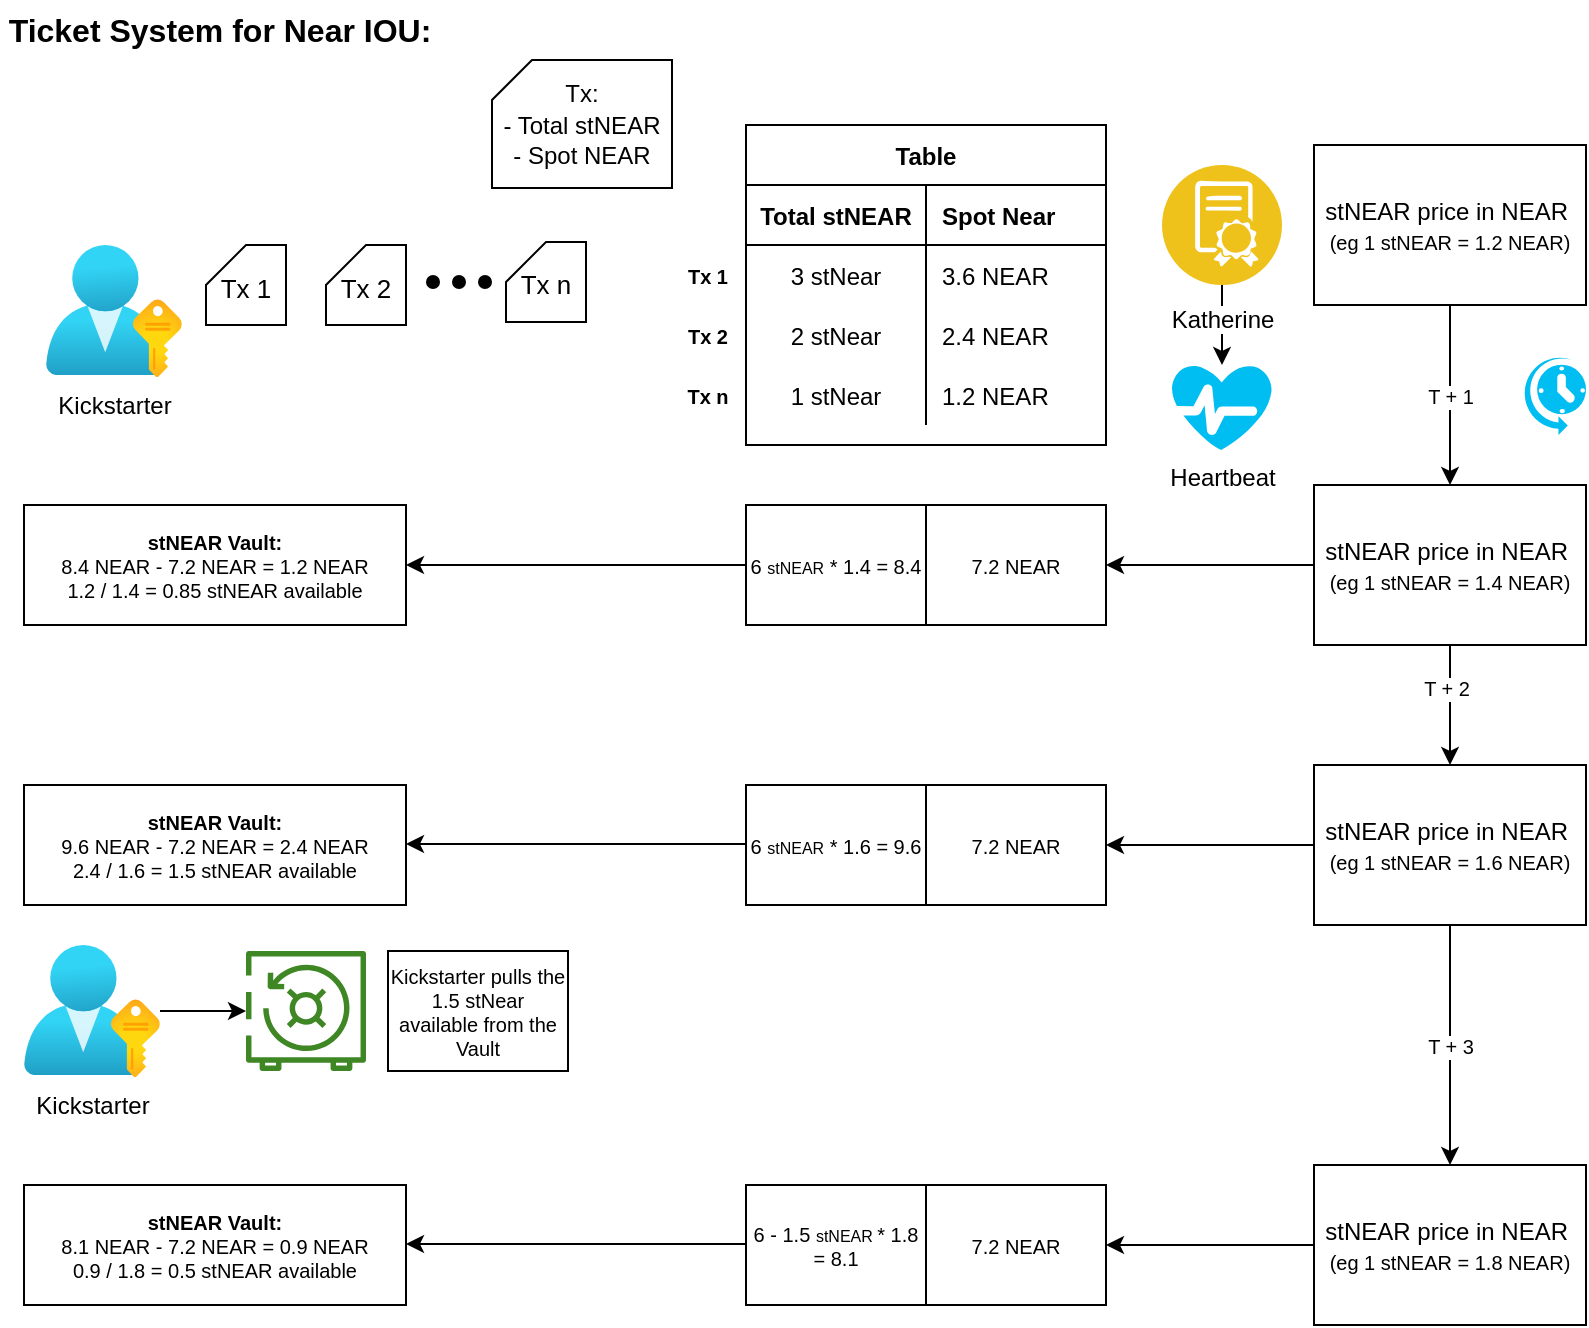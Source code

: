 <mxfile>
    <diagram id="XC00JsIuWT35b7Nw18Tt" name="Page-1">
        <mxGraphModel dx="1117" dy="905" grid="1" gridSize="10" guides="1" tooltips="1" connect="1" arrows="1" fold="1" page="1" pageScale="1" pageWidth="850" pageHeight="1100" math="0" shadow="0">
            <root>
                <mxCell id="0"/>
                <mxCell id="1" parent="0"/>
                <mxCell id="57" value="&lt;font style=&quot;font-size: 16px&quot;&gt;&lt;b&gt;Ticket System for Near IOU:&lt;/b&gt;&lt;/font&gt;" style="text;html=1;strokeColor=none;fillColor=none;align=center;verticalAlign=middle;whiteSpace=wrap;rounded=0;" vertex="1" parent="1">
                    <mxGeometry x="29" y="50" width="220" height="30" as="geometry"/>
                </mxCell>
                <mxCell id="58" value="Kickstarter" style="aspect=fixed;html=1;points=[];align=center;image;fontSize=12;image=img/lib/azure2/azure_stack/User_Subscriptions.svg;" vertex="1" parent="1">
                    <mxGeometry x="52" y="172.5" width="68" height="66" as="geometry"/>
                </mxCell>
                <mxCell id="59" value="&lt;font style=&quot;font-size: 13px&quot;&gt;Tx 1&lt;/font&gt;" style="shape=card;whiteSpace=wrap;html=1;fontSize=16;size=20;" vertex="1" parent="1">
                    <mxGeometry x="132" y="172.5" width="40" height="40" as="geometry"/>
                </mxCell>
                <mxCell id="60" value="&lt;font style=&quot;font-size: 13px&quot;&gt;Tx 2&lt;/font&gt;" style="shape=card;whiteSpace=wrap;html=1;fontSize=16;size=20;" vertex="1" parent="1">
                    <mxGeometry x="192" y="172.5" width="40" height="40" as="geometry"/>
                </mxCell>
                <mxCell id="61" value="&lt;font style=&quot;font-size: 13px&quot;&gt;Tx n&lt;/font&gt;" style="shape=card;whiteSpace=wrap;html=1;fontSize=16;size=20;" vertex="1" parent="1">
                    <mxGeometry x="282" y="171" width="40" height="40" as="geometry"/>
                </mxCell>
                <mxCell id="62" value="&lt;font style=&quot;font-size: 12px&quot;&gt;Tx:&lt;br&gt;- Total stNEAR&lt;br&gt;- Spot NEAR&lt;/font&gt;" style="shape=card;whiteSpace=wrap;html=1;fontSize=13;size=20;" vertex="1" parent="1">
                    <mxGeometry x="275" y="80" width="90" height="64" as="geometry"/>
                </mxCell>
                <mxCell id="112" value="" style="edgeStyle=none;html=1;fontColor=#000000;" edge="1" parent="1" source="63" target="79">
                    <mxGeometry relative="1" as="geometry"/>
                </mxCell>
                <mxCell id="63" value="&lt;font color=&quot;#000000&quot;&gt;Katherine&lt;/font&gt;" style="aspect=fixed;perimeter=ellipsePerimeter;html=1;align=center;shadow=0;dashed=0;fontColor=#FFFFFF;labelBackgroundColor=#ffffff;fontSize=12;spacingTop=3;image;image=img/lib/ibm/blockchain/smart_contract.svg;" vertex="1" parent="1">
                    <mxGeometry x="610" y="132.5" width="60" height="60" as="geometry"/>
                </mxCell>
                <mxCell id="64" value="T + 1" style="edgeStyle=none;html=1;fontSize=10;fontColor=#000000;" edge="1" parent="1" source="65" target="90">
                    <mxGeometry relative="1" as="geometry"/>
                </mxCell>
                <mxCell id="65" value="stNEAR price in NEAR&amp;nbsp;&lt;br&gt;&lt;font style=&quot;font-size: 10px&quot;&gt;(&lt;font style=&quot;font-size: 10px&quot;&gt;eg 1 stNEAR = 1.2 NEAR&lt;/font&gt;)&lt;/font&gt;" style="whiteSpace=wrap;html=1;fontSize=12;fontColor=#000000;labelBackgroundColor=#FFFFFF;" vertex="1" parent="1">
                    <mxGeometry x="686" y="122.5" width="136" height="80" as="geometry"/>
                </mxCell>
                <mxCell id="66" value="Table" style="shape=table;startSize=30;container=1;collapsible=1;childLayout=tableLayout;fixedRows=1;rowLines=0;fontStyle=1;align=center;resizeLast=1;fontSize=12;fontColor=#000000;labelBackgroundColor=#FFFFFF;" vertex="1" parent="1">
                    <mxGeometry x="402" y="112.5" width="180" height="160" as="geometry">
                        <mxRectangle x="390" y="900" width="60" height="30" as="alternateBounds"/>
                    </mxGeometry>
                </mxCell>
                <mxCell id="67" value="" style="shape=partialRectangle;collapsible=0;dropTarget=0;pointerEvents=0;fillColor=none;top=0;left=0;bottom=1;right=0;points=[[0,0.5],[1,0.5]];portConstraint=eastwest;fontSize=12;fontColor=#FFFFFF;" vertex="1" parent="66">
                    <mxGeometry y="30" width="180" height="30" as="geometry"/>
                </mxCell>
                <mxCell id="68" value="Total stNEAR" style="shape=partialRectangle;connectable=0;fillColor=none;top=0;left=0;bottom=0;right=0;fontStyle=1;overflow=hidden;fontSize=12;fontColor=#000000;labelBackgroundColor=#FFFFFF;" vertex="1" parent="67">
                    <mxGeometry width="90" height="30" as="geometry">
                        <mxRectangle width="90" height="30" as="alternateBounds"/>
                    </mxGeometry>
                </mxCell>
                <mxCell id="69" value="Spot Near" style="shape=partialRectangle;connectable=0;fillColor=none;top=0;left=0;bottom=0;right=0;align=left;spacingLeft=6;fontStyle=1;overflow=hidden;fontSize=12;fontColor=#000000;labelBackgroundColor=#FFFFFF;" vertex="1" parent="67">
                    <mxGeometry x="90" width="90" height="30" as="geometry">
                        <mxRectangle width="90" height="30" as="alternateBounds"/>
                    </mxGeometry>
                </mxCell>
                <mxCell id="70" value="" style="shape=partialRectangle;collapsible=0;dropTarget=0;pointerEvents=0;fillColor=none;top=0;left=0;bottom=0;right=0;points=[[0,0.5],[1,0.5]];portConstraint=eastwest;fontSize=12;fontColor=#FFFFFF;" vertex="1" parent="66">
                    <mxGeometry y="60" width="180" height="30" as="geometry"/>
                </mxCell>
                <mxCell id="71" value="3 stNear" style="shape=partialRectangle;connectable=0;fillColor=none;top=0;left=0;bottom=0;right=0;editable=1;overflow=hidden;fontSize=12;fontColor=#000000;labelBackgroundColor=#FFFFFF;" vertex="1" parent="70">
                    <mxGeometry width="90" height="30" as="geometry">
                        <mxRectangle width="90" height="30" as="alternateBounds"/>
                    </mxGeometry>
                </mxCell>
                <mxCell id="72" value="3.6 NEAR" style="shape=partialRectangle;connectable=0;fillColor=none;top=0;left=0;bottom=0;right=0;align=left;spacingLeft=6;overflow=hidden;fontSize=12;fontColor=#000000;labelBackgroundColor=#FFFFFF;" vertex="1" parent="70">
                    <mxGeometry x="90" width="90" height="30" as="geometry">
                        <mxRectangle width="90" height="30" as="alternateBounds"/>
                    </mxGeometry>
                </mxCell>
                <mxCell id="73" value="" style="shape=partialRectangle;collapsible=0;dropTarget=0;pointerEvents=0;fillColor=none;top=0;left=0;bottom=0;right=0;points=[[0,0.5],[1,0.5]];portConstraint=eastwest;fontSize=12;fontColor=#FFFFFF;" vertex="1" parent="66">
                    <mxGeometry y="90" width="180" height="30" as="geometry"/>
                </mxCell>
                <mxCell id="74" value="2 stNear" style="shape=partialRectangle;connectable=0;fillColor=none;top=0;left=0;bottom=0;right=0;editable=1;overflow=hidden;fontSize=12;fontColor=#000000;labelBackgroundColor=#FFFFFF;" vertex="1" parent="73">
                    <mxGeometry width="90" height="30" as="geometry">
                        <mxRectangle width="90" height="30" as="alternateBounds"/>
                    </mxGeometry>
                </mxCell>
                <mxCell id="75" value="2.4 NEAR" style="shape=partialRectangle;connectable=0;fillColor=none;top=0;left=0;bottom=0;right=0;align=left;spacingLeft=6;overflow=hidden;fontSize=12;fontColor=#000000;labelBackgroundColor=#FFFFFF;" vertex="1" parent="73">
                    <mxGeometry x="90" width="90" height="30" as="geometry">
                        <mxRectangle width="90" height="30" as="alternateBounds"/>
                    </mxGeometry>
                </mxCell>
                <mxCell id="76" value="" style="shape=partialRectangle;collapsible=0;dropTarget=0;pointerEvents=0;fillColor=none;top=0;left=0;bottom=0;right=0;points=[[0,0.5],[1,0.5]];portConstraint=eastwest;fontSize=12;fontColor=#FFFFFF;" vertex="1" parent="66">
                    <mxGeometry y="120" width="180" height="30" as="geometry"/>
                </mxCell>
                <mxCell id="77" value="1 stNear" style="shape=partialRectangle;connectable=0;fillColor=none;top=0;left=0;bottom=0;right=0;editable=1;overflow=hidden;fontSize=12;fontColor=#000000;labelBackgroundColor=#FFFFFF;" vertex="1" parent="76">
                    <mxGeometry width="90" height="30" as="geometry">
                        <mxRectangle width="90" height="30" as="alternateBounds"/>
                    </mxGeometry>
                </mxCell>
                <mxCell id="78" value="1.2 NEAR" style="shape=partialRectangle;connectable=0;fillColor=none;top=0;left=0;bottom=0;right=0;align=left;spacingLeft=6;overflow=hidden;fontSize=12;fontColor=#000000;labelBackgroundColor=#FFFFFF;" vertex="1" parent="76">
                    <mxGeometry x="90" width="90" height="30" as="geometry">
                        <mxRectangle width="90" height="30" as="alternateBounds"/>
                    </mxGeometry>
                </mxCell>
                <mxCell id="79" value="&lt;font color=&quot;#000000&quot;&gt;Heartbeat&lt;/font&gt;" style="verticalLabelPosition=bottom;html=1;verticalAlign=top;align=center;strokeColor=none;fillColor=#00BEF2;shape=mxgraph.azure.health_monitoring;fontSize=12;fontColor=#FFFFFF;" vertex="1" parent="1">
                    <mxGeometry x="615" y="232.5" width="50" height="42.5" as="geometry"/>
                </mxCell>
                <mxCell id="80" value="" style="shape=ellipse;fillColor=#000000;strokeColor=none;html=1;sketch=0;fontSize=12;fontColor=#FFFFFF;" vertex="1" parent="1">
                    <mxGeometry x="242" y="187.5" width="7" height="7" as="geometry"/>
                </mxCell>
                <mxCell id="81" value="" style="shape=ellipse;fillColor=#000000;strokeColor=none;html=1;sketch=0;fontSize=12;fontColor=#FFFFFF;" vertex="1" parent="1">
                    <mxGeometry x="255" y="187.5" width="7" height="7" as="geometry"/>
                </mxCell>
                <mxCell id="82" value="" style="shape=ellipse;fillColor=#000000;strokeColor=none;html=1;sketch=0;fontSize=12;fontColor=#FFFFFF;" vertex="1" parent="1">
                    <mxGeometry x="268" y="187.5" width="7" height="7" as="geometry"/>
                </mxCell>
                <mxCell id="83" value="Tx 1" style="text;html=1;strokeColor=none;fillColor=none;align=center;verticalAlign=middle;whiteSpace=wrap;rounded=0;fontSize=10;fontColor=#000000;fontStyle=1" vertex="1" parent="1">
                    <mxGeometry x="353" y="172.5" width="60" height="30" as="geometry"/>
                </mxCell>
                <mxCell id="84" value="Tx 2" style="text;html=1;strokeColor=none;fillColor=none;align=center;verticalAlign=middle;whiteSpace=wrap;rounded=0;fontSize=10;fontColor=#000000;fontStyle=1" vertex="1" parent="1">
                    <mxGeometry x="353" y="202.5" width="60" height="30" as="geometry"/>
                </mxCell>
                <mxCell id="85" value="Tx n" style="text;html=1;strokeColor=none;fillColor=none;align=center;verticalAlign=middle;whiteSpace=wrap;rounded=0;fontSize=10;fontColor=#000000;fontStyle=1" vertex="1" parent="1">
                    <mxGeometry x="353" y="232.5" width="60" height="30" as="geometry"/>
                </mxCell>
                <mxCell id="86" value="" style="verticalLabelPosition=bottom;html=1;verticalAlign=top;align=center;strokeColor=none;fillColor=#00BEF2;shape=mxgraph.azure.scheduler;pointerEvents=1;fontSize=10;fontColor=#FFFFFF;" vertex="1" parent="1">
                    <mxGeometry x="790" y="227.5" width="32" height="40" as="geometry"/>
                </mxCell>
                <mxCell id="87" value="" style="edgeStyle=none;html=1;fontSize=8;fontColor=#FFFFFF;" edge="1" parent="1" source="90" target="93">
                    <mxGeometry relative="1" as="geometry"/>
                </mxCell>
                <mxCell id="88" value="" style="edgeStyle=none;html=1;fontSize=8;fontColor=#FFFFFF;" edge="1" parent="1" source="90" target="97">
                    <mxGeometry relative="1" as="geometry"/>
                </mxCell>
                <mxCell id="89" value="&lt;font style=&quot;font-size: 10px&quot;&gt;T + 2&lt;/font&gt;" style="edgeLabel;html=1;align=center;verticalAlign=middle;resizable=0;points=[];fontSize=8;fontColor=#000000;" vertex="1" connectable="0" parent="88">
                    <mxGeometry x="-0.296" y="-2" relative="1" as="geometry">
                        <mxPoint as="offset"/>
                    </mxGeometry>
                </mxCell>
                <mxCell id="90" value="stNEAR price in NEAR&amp;nbsp;&lt;br&gt;&lt;font style=&quot;font-size: 10px&quot;&gt;(&lt;font style=&quot;font-size: 10px&quot;&gt;eg 1 stNEAR = 1.4 NEAR&lt;/font&gt;)&lt;/font&gt;" style="whiteSpace=wrap;html=1;fontSize=12;fontColor=#000000;labelBackgroundColor=#FFFFFF;" vertex="1" parent="1">
                    <mxGeometry x="686" y="292.5" width="136" height="80" as="geometry"/>
                </mxCell>
                <mxCell id="91" value="" style="edgeStyle=none;html=1;fontSize=8;fontColor=#FFFFFF;" edge="1" parent="1" source="92" target="94">
                    <mxGeometry relative="1" as="geometry"/>
                </mxCell>
                <mxCell id="92" value="6 &lt;font style=&quot;font-size: 8px&quot;&gt;stNEAR&lt;/font&gt; * 1.4 = 8.4" style="rounded=0;whiteSpace=wrap;html=1;fontSize=10;fontColor=#000000;fillColor=none;labelBackgroundColor=#FFFFFF;labelBorderColor=none;" vertex="1" parent="1">
                    <mxGeometry x="402" y="302.5" width="90" height="60" as="geometry"/>
                </mxCell>
                <mxCell id="93" value="7.2 NEAR" style="rounded=0;whiteSpace=wrap;html=1;fontSize=10;fontColor=#000000;fillColor=none;labelBackgroundColor=#FFFFFF;" vertex="1" parent="1">
                    <mxGeometry x="492" y="302.5" width="90" height="60" as="geometry"/>
                </mxCell>
                <mxCell id="94" value="&lt;b&gt;stNEAR Vault:&lt;/b&gt;&lt;br&gt;8.4 NEAR - 7.2 NEAR = 1.2 NEAR&lt;br&gt;1.2 / 1.4 = 0.85 stNEAR available" style="rounded=0;whiteSpace=wrap;html=1;fontSize=10;fontColor=#000000;fillColor=none;labelBackgroundColor=#FFFFFF;" vertex="1" parent="1">
                    <mxGeometry x="41" y="302.5" width="191" height="60" as="geometry"/>
                </mxCell>
                <mxCell id="95" value="" style="edgeStyle=none;html=1;fontSize=10;fontColor=#FFFFFF;" edge="1" parent="1" source="97" target="100">
                    <mxGeometry relative="1" as="geometry"/>
                </mxCell>
                <mxCell id="96" value="T + 3" style="edgeStyle=none;html=1;fontSize=10;fontColor=#000000;" edge="1" parent="1" source="97" target="107">
                    <mxGeometry relative="1" as="geometry"/>
                </mxCell>
                <mxCell id="97" value="stNEAR price in NEAR&amp;nbsp;&lt;br&gt;&lt;font style=&quot;font-size: 10px&quot;&gt;(&lt;font style=&quot;font-size: 10px&quot;&gt;eg 1 stNEAR = 1.6 NEAR&lt;/font&gt;)&lt;/font&gt;" style="whiteSpace=wrap;html=1;fontSize=12;fontColor=#000000;labelBackgroundColor=#FFFFFF;" vertex="1" parent="1">
                    <mxGeometry x="686" y="432.5" width="136" height="80" as="geometry"/>
                </mxCell>
                <mxCell id="98" value="&lt;b&gt;stNEAR Vault:&lt;/b&gt;&lt;br&gt;9.6 NEAR - 7.2 NEAR = 2.4 NEAR&lt;br&gt;2.4 / 1.6 = 1.5 stNEAR available" style="rounded=0;whiteSpace=wrap;html=1;fontSize=10;fontColor=#000000;fillColor=none;labelBackgroundColor=#FFFFFF;" vertex="1" parent="1">
                    <mxGeometry x="41" y="442.5" width="191" height="60" as="geometry"/>
                </mxCell>
                <mxCell id="99" value="6 &lt;font style=&quot;font-size: 8px&quot;&gt;stNEAR&lt;/font&gt; * 1.6 = 9.6" style="rounded=0;whiteSpace=wrap;html=1;fontSize=10;fontColor=#000000;fillColor=none;labelBackgroundColor=#FFFFFF;labelBorderColor=none;" vertex="1" parent="1">
                    <mxGeometry x="402" y="442.5" width="90" height="60" as="geometry"/>
                </mxCell>
                <mxCell id="100" value="7.2 NEAR" style="rounded=0;fontSize=10;fontColor=#000000;fillColor=none;whiteSpace=wrap;html=1;labelBackgroundColor=#FFFFFF;" vertex="1" parent="1">
                    <mxGeometry x="492" y="442.5" width="90" height="60" as="geometry"/>
                </mxCell>
                <mxCell id="101" value="" style="edgeStyle=none;html=1;fontSize=8;fontColor=#FFFFFF;" edge="1" parent="1">
                    <mxGeometry relative="1" as="geometry">
                        <mxPoint x="402" y="471.97" as="sourcePoint"/>
                        <mxPoint x="232" y="471.97" as="targetPoint"/>
                    </mxGeometry>
                </mxCell>
                <mxCell id="102" value="" style="edgeStyle=none;html=1;fontSize=10;fontColor=#FFFFFF;" edge="1" parent="1" source="103" target="104">
                    <mxGeometry relative="1" as="geometry"/>
                </mxCell>
                <mxCell id="103" value="Kickstarter" style="aspect=fixed;html=1;points=[];align=center;image;fontSize=12;image=img/lib/azure2/azure_stack/User_Subscriptions.svg;" vertex="1" parent="1">
                    <mxGeometry x="41" y="522.5" width="68" height="66" as="geometry"/>
                </mxCell>
                <mxCell id="104" value="" style="sketch=0;outlineConnect=0;fontColor=#232F3E;gradientColor=none;fillColor=#3F8624;strokeColor=none;dashed=0;verticalLabelPosition=bottom;verticalAlign=top;align=center;html=1;fontSize=12;fontStyle=0;aspect=fixed;pointerEvents=1;shape=mxgraph.aws4.backup_vault;" vertex="1" parent="1">
                    <mxGeometry x="152" y="525.5" width="60" height="60" as="geometry"/>
                </mxCell>
                <mxCell id="105" value="Kickstarter pulls the 1.5 stNear available from the Vault" style="rounded=0;whiteSpace=wrap;html=1;fontSize=10;fontColor=#000000;fillColor=none;labelBackgroundColor=#FFFFFF;" vertex="1" parent="1">
                    <mxGeometry x="223" y="525.5" width="90" height="60" as="geometry"/>
                </mxCell>
                <mxCell id="106" value="" style="edgeStyle=none;html=1;fontSize=10;fontColor=#FFFFFF;" edge="1" parent="1" source="107" target="110">
                    <mxGeometry relative="1" as="geometry"/>
                </mxCell>
                <mxCell id="107" value="stNEAR price in NEAR&amp;nbsp;&lt;br&gt;&lt;font style=&quot;font-size: 10px&quot;&gt;(&lt;font style=&quot;font-size: 10px&quot;&gt;eg 1 stNEAR = 1.8 NEAR&lt;/font&gt;)&lt;/font&gt;" style="whiteSpace=wrap;html=1;fontSize=12;fontColor=#000000;labelBackgroundColor=#FFFFFF;" vertex="1" parent="1">
                    <mxGeometry x="686" y="632.5" width="136" height="80" as="geometry"/>
                </mxCell>
                <mxCell id="108" value="&lt;b&gt;stNEAR Vault:&lt;/b&gt;&lt;br&gt;8.1 NEAR - 7.2 NEAR = 0.9 NEAR&lt;br&gt;0.9 / 1.8 = 0.5 stNEAR available" style="rounded=0;whiteSpace=wrap;html=1;fontSize=10;fontColor=#000000;fillColor=none;labelBackgroundColor=#FFFFFF;" vertex="1" parent="1">
                    <mxGeometry x="41" y="642.5" width="191" height="60" as="geometry"/>
                </mxCell>
                <mxCell id="109" value="6 - 1.5&amp;nbsp;&lt;font style=&quot;font-size: 8px&quot;&gt;stNEAR&amp;nbsp;&lt;/font&gt;* 1.8 = 8.1" style="rounded=0;whiteSpace=wrap;html=1;fontSize=10;fontColor=#000000;fillColor=none;labelBackgroundColor=#FFFFFF;" vertex="1" parent="1">
                    <mxGeometry x="402" y="642.5" width="90" height="60" as="geometry"/>
                </mxCell>
                <mxCell id="110" value="7.2 NEAR" style="rounded=0;whiteSpace=wrap;html=1;fontSize=10;fontColor=#000000;fillColor=none;labelBackgroundColor=#FFFFFF;" vertex="1" parent="1">
                    <mxGeometry x="492" y="642.5" width="90" height="60" as="geometry"/>
                </mxCell>
                <mxCell id="111" value="" style="edgeStyle=none;html=1;fontSize=8;fontColor=#FFFFFF;" edge="1" parent="1">
                    <mxGeometry relative="1" as="geometry">
                        <mxPoint x="402" y="671.97" as="sourcePoint"/>
                        <mxPoint x="232" y="671.97" as="targetPoint"/>
                    </mxGeometry>
                </mxCell>
            </root>
        </mxGraphModel>
    </diagram>
</mxfile>
